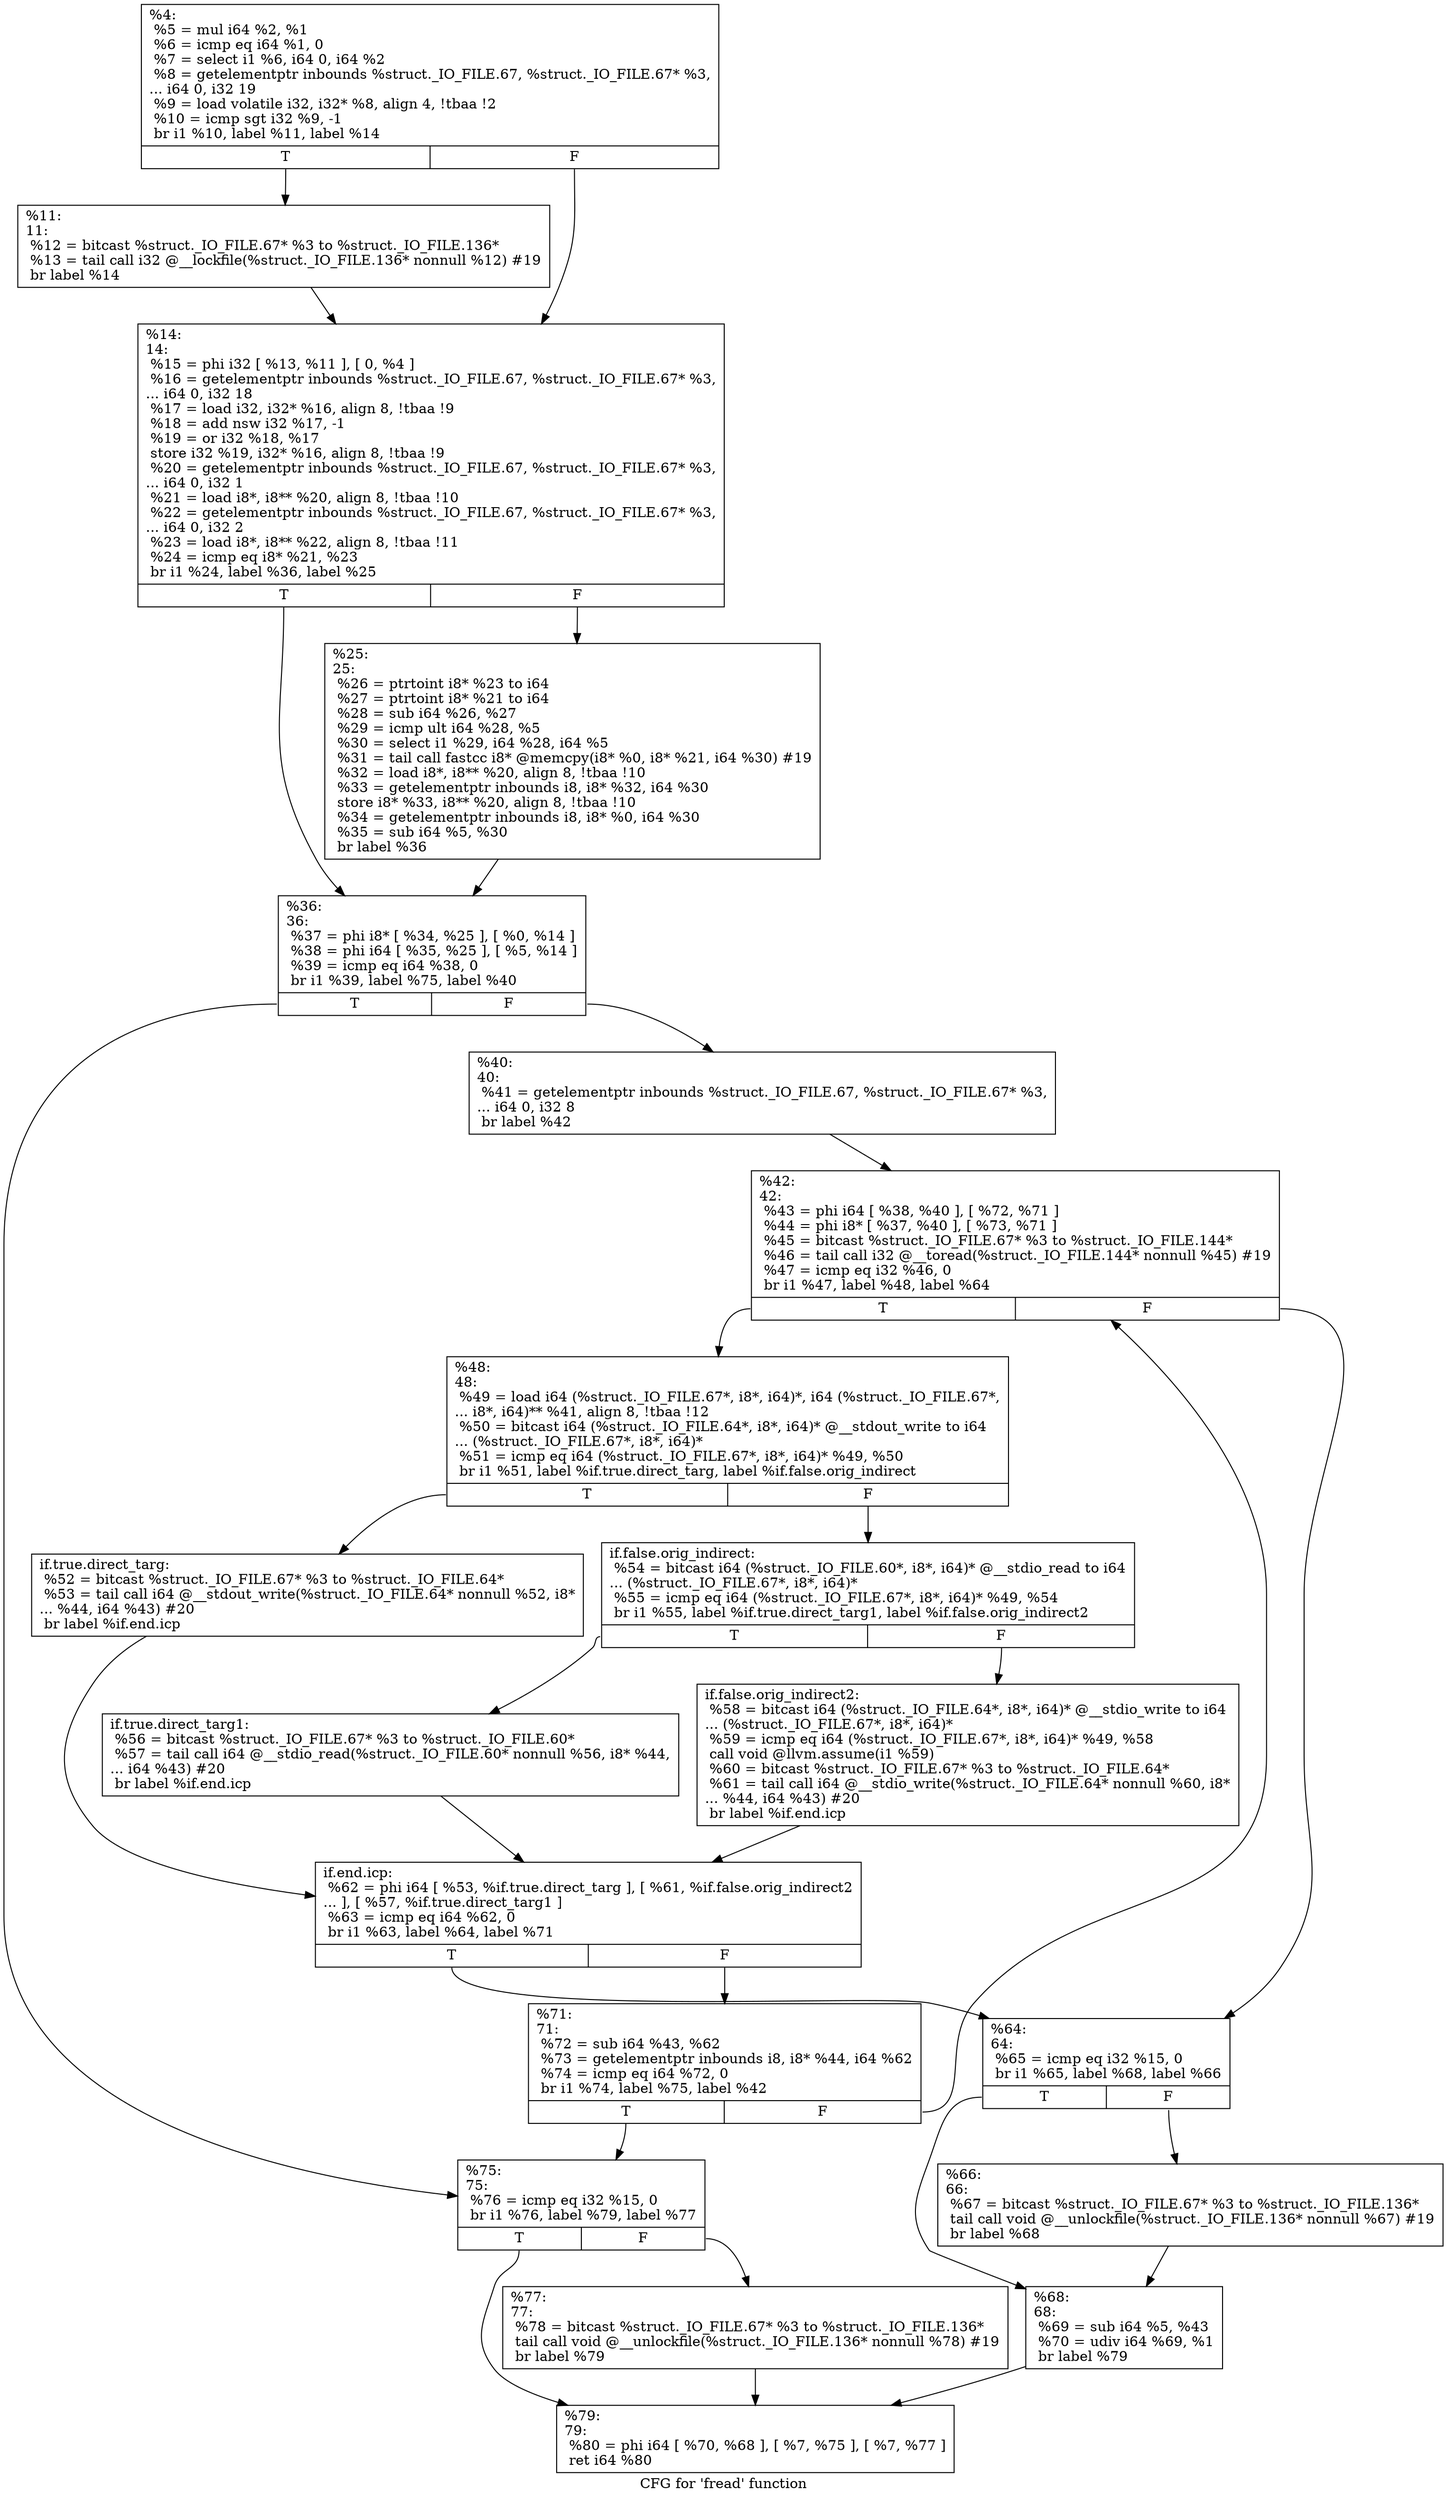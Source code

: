 digraph "CFG for 'fread' function" {
	label="CFG for 'fread' function";

	Node0x1f1eea0 [shape=record,label="{%4:\l  %5 = mul i64 %2, %1\l  %6 = icmp eq i64 %1, 0\l  %7 = select i1 %6, i64 0, i64 %2\l  %8 = getelementptr inbounds %struct._IO_FILE.67, %struct._IO_FILE.67* %3,\l... i64 0, i32 19\l  %9 = load volatile i32, i32* %8, align 4, !tbaa !2\l  %10 = icmp sgt i32 %9, -1\l  br i1 %10, label %11, label %14\l|{<s0>T|<s1>F}}"];
	Node0x1f1eea0:s0 -> Node0x1f20740;
	Node0x1f1eea0:s1 -> Node0x1f20790;
	Node0x1f20740 [shape=record,label="{%11:\l11:                                               \l  %12 = bitcast %struct._IO_FILE.67* %3 to %struct._IO_FILE.136*\l  %13 = tail call i32 @__lockfile(%struct._IO_FILE.136* nonnull %12) #19\l  br label %14\l}"];
	Node0x1f20740 -> Node0x1f20790;
	Node0x1f20790 [shape=record,label="{%14:\l14:                                               \l  %15 = phi i32 [ %13, %11 ], [ 0, %4 ]\l  %16 = getelementptr inbounds %struct._IO_FILE.67, %struct._IO_FILE.67* %3,\l... i64 0, i32 18\l  %17 = load i32, i32* %16, align 8, !tbaa !9\l  %18 = add nsw i32 %17, -1\l  %19 = or i32 %18, %17\l  store i32 %19, i32* %16, align 8, !tbaa !9\l  %20 = getelementptr inbounds %struct._IO_FILE.67, %struct._IO_FILE.67* %3,\l... i64 0, i32 1\l  %21 = load i8*, i8** %20, align 8, !tbaa !10\l  %22 = getelementptr inbounds %struct._IO_FILE.67, %struct._IO_FILE.67* %3,\l... i64 0, i32 2\l  %23 = load i8*, i8** %22, align 8, !tbaa !11\l  %24 = icmp eq i8* %21, %23\l  br i1 %24, label %36, label %25\l|{<s0>T|<s1>F}}"];
	Node0x1f20790:s0 -> Node0x1f20830;
	Node0x1f20790:s1 -> Node0x1f207e0;
	Node0x1f207e0 [shape=record,label="{%25:\l25:                                               \l  %26 = ptrtoint i8* %23 to i64\l  %27 = ptrtoint i8* %21 to i64\l  %28 = sub i64 %26, %27\l  %29 = icmp ult i64 %28, %5\l  %30 = select i1 %29, i64 %28, i64 %5\l  %31 = tail call fastcc i8* @memcpy(i8* %0, i8* %21, i64 %30) #19\l  %32 = load i8*, i8** %20, align 8, !tbaa !10\l  %33 = getelementptr inbounds i8, i8* %32, i64 %30\l  store i8* %33, i8** %20, align 8, !tbaa !10\l  %34 = getelementptr inbounds i8, i8* %0, i64 %30\l  %35 = sub i64 %5, %30\l  br label %36\l}"];
	Node0x1f207e0 -> Node0x1f20830;
	Node0x1f20830 [shape=record,label="{%36:\l36:                                               \l  %37 = phi i8* [ %34, %25 ], [ %0, %14 ]\l  %38 = phi i64 [ %35, %25 ], [ %5, %14 ]\l  %39 = icmp eq i64 %38, 0\l  br i1 %39, label %75, label %40\l|{<s0>T|<s1>F}}"];
	Node0x1f20830:s0 -> Node0x1f20c40;
	Node0x1f20830:s1 -> Node0x1f20880;
	Node0x1f20880 [shape=record,label="{%40:\l40:                                               \l  %41 = getelementptr inbounds %struct._IO_FILE.67, %struct._IO_FILE.67* %3,\l... i64 0, i32 8\l  br label %42\l}"];
	Node0x1f20880 -> Node0x1f208d0;
	Node0x1f208d0 [shape=record,label="{%42:\l42:                                               \l  %43 = phi i64 [ %38, %40 ], [ %72, %71 ]\l  %44 = phi i8* [ %37, %40 ], [ %73, %71 ]\l  %45 = bitcast %struct._IO_FILE.67* %3 to %struct._IO_FILE.144*\l  %46 = tail call i32 @__toread(%struct._IO_FILE.144* nonnull %45) #19\l  %47 = icmp eq i32 %46, 0\l  br i1 %47, label %48, label %64\l|{<s0>T|<s1>F}}"];
	Node0x1f208d0:s0 -> Node0x1f20920;
	Node0x1f208d0:s1 -> Node0x1f20b00;
	Node0x1f20920 [shape=record,label="{%48:\l48:                                               \l  %49 = load i64 (%struct._IO_FILE.67*, i8*, i64)*, i64 (%struct._IO_FILE.67*,\l... i8*, i64)** %41, align 8, !tbaa !12\l  %50 = bitcast i64 (%struct._IO_FILE.64*, i8*, i64)* @__stdout_write to i64\l... (%struct._IO_FILE.67*, i8*, i64)*\l  %51 = icmp eq i64 (%struct._IO_FILE.67*, i8*, i64)* %49, %50\l  br i1 %51, label %if.true.direct_targ, label %if.false.orig_indirect\l|{<s0>T|<s1>F}}"];
	Node0x1f20920:s0 -> Node0x1f20970;
	Node0x1f20920:s1 -> Node0x1f209c0;
	Node0x1f20970 [shape=record,label="{if.true.direct_targ:                              \l  %52 = bitcast %struct._IO_FILE.67* %3 to %struct._IO_FILE.64*\l  %53 = tail call i64 @__stdout_write(%struct._IO_FILE.64* nonnull %52, i8*\l... %44, i64 %43) #20\l  br label %if.end.icp\l}"];
	Node0x1f20970 -> Node0x1f20ab0;
	Node0x1f209c0 [shape=record,label="{if.false.orig_indirect:                           \l  %54 = bitcast i64 (%struct._IO_FILE.60*, i8*, i64)* @__stdio_read to i64\l... (%struct._IO_FILE.67*, i8*, i64)*\l  %55 = icmp eq i64 (%struct._IO_FILE.67*, i8*, i64)* %49, %54\l  br i1 %55, label %if.true.direct_targ1, label %if.false.orig_indirect2\l|{<s0>T|<s1>F}}"];
	Node0x1f209c0:s0 -> Node0x1f20a10;
	Node0x1f209c0:s1 -> Node0x1f20a60;
	Node0x1f20a10 [shape=record,label="{if.true.direct_targ1:                             \l  %56 = bitcast %struct._IO_FILE.67* %3 to %struct._IO_FILE.60*\l  %57 = tail call i64 @__stdio_read(%struct._IO_FILE.60* nonnull %56, i8* %44,\l... i64 %43) #20\l  br label %if.end.icp\l}"];
	Node0x1f20a10 -> Node0x1f20ab0;
	Node0x1f20a60 [shape=record,label="{if.false.orig_indirect2:                          \l  %58 = bitcast i64 (%struct._IO_FILE.64*, i8*, i64)* @__stdio_write to i64\l... (%struct._IO_FILE.67*, i8*, i64)*\l  %59 = icmp eq i64 (%struct._IO_FILE.67*, i8*, i64)* %49, %58\l  call void @llvm.assume(i1 %59)\l  %60 = bitcast %struct._IO_FILE.67* %3 to %struct._IO_FILE.64*\l  %61 = tail call i64 @__stdio_write(%struct._IO_FILE.64* nonnull %60, i8*\l... %44, i64 %43) #20\l  br label %if.end.icp\l}"];
	Node0x1f20a60 -> Node0x1f20ab0;
	Node0x1f20ab0 [shape=record,label="{if.end.icp:                                       \l  %62 = phi i64 [ %53, %if.true.direct_targ ], [ %61, %if.false.orig_indirect2\l... ], [ %57, %if.true.direct_targ1 ]\l  %63 = icmp eq i64 %62, 0\l  br i1 %63, label %64, label %71\l|{<s0>T|<s1>F}}"];
	Node0x1f20ab0:s0 -> Node0x1f20b00;
	Node0x1f20ab0:s1 -> Node0x1f20bf0;
	Node0x1f20b00 [shape=record,label="{%64:\l64:                                               \l  %65 = icmp eq i32 %15, 0\l  br i1 %65, label %68, label %66\l|{<s0>T|<s1>F}}"];
	Node0x1f20b00:s0 -> Node0x1f20ba0;
	Node0x1f20b00:s1 -> Node0x1f20b50;
	Node0x1f20b50 [shape=record,label="{%66:\l66:                                               \l  %67 = bitcast %struct._IO_FILE.67* %3 to %struct._IO_FILE.136*\l  tail call void @__unlockfile(%struct._IO_FILE.136* nonnull %67) #19\l  br label %68\l}"];
	Node0x1f20b50 -> Node0x1f20ba0;
	Node0x1f20ba0 [shape=record,label="{%68:\l68:                                               \l  %69 = sub i64 %5, %43\l  %70 = udiv i64 %69, %1\l  br label %79\l}"];
	Node0x1f20ba0 -> Node0x1f20ce0;
	Node0x1f20bf0 [shape=record,label="{%71:\l71:                                               \l  %72 = sub i64 %43, %62\l  %73 = getelementptr inbounds i8, i8* %44, i64 %62\l  %74 = icmp eq i64 %72, 0\l  br i1 %74, label %75, label %42\l|{<s0>T|<s1>F}}"];
	Node0x1f20bf0:s0 -> Node0x1f20c40;
	Node0x1f20bf0:s1 -> Node0x1f208d0;
	Node0x1f20c40 [shape=record,label="{%75:\l75:                                               \l  %76 = icmp eq i32 %15, 0\l  br i1 %76, label %79, label %77\l|{<s0>T|<s1>F}}"];
	Node0x1f20c40:s0 -> Node0x1f20ce0;
	Node0x1f20c40:s1 -> Node0x1f20c90;
	Node0x1f20c90 [shape=record,label="{%77:\l77:                                               \l  %78 = bitcast %struct._IO_FILE.67* %3 to %struct._IO_FILE.136*\l  tail call void @__unlockfile(%struct._IO_FILE.136* nonnull %78) #19\l  br label %79\l}"];
	Node0x1f20c90 -> Node0x1f20ce0;
	Node0x1f20ce0 [shape=record,label="{%79:\l79:                                               \l  %80 = phi i64 [ %70, %68 ], [ %7, %75 ], [ %7, %77 ]\l  ret i64 %80\l}"];
}
